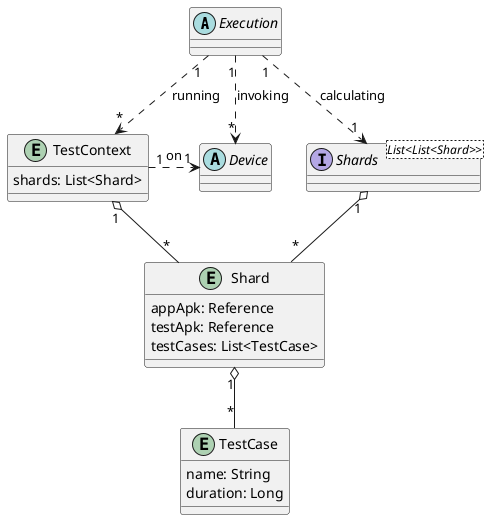 @startuml

abstract class Execution
abstract class Device

interface Shards <List<List<Shard>>>

entity TestContext {
shards: List<Shard>
}

entity Shard {
appApk: Reference
testApk: Reference
testCases: List<TestCase>
}

entity TestCase {
name: String
duration: Long
}

Execution "1" ..> "1" Shards : calculating
Execution "1" ..> "*" Device : invoking
Execution "1" ..> "*" TestContext : running

TestContext "1" .> "1" Device : on
TestContext "1" o-- "*" Shard

Shards "1" o-- "*" Shard
Shard "1" o-- "*" TestCase

@enduml
